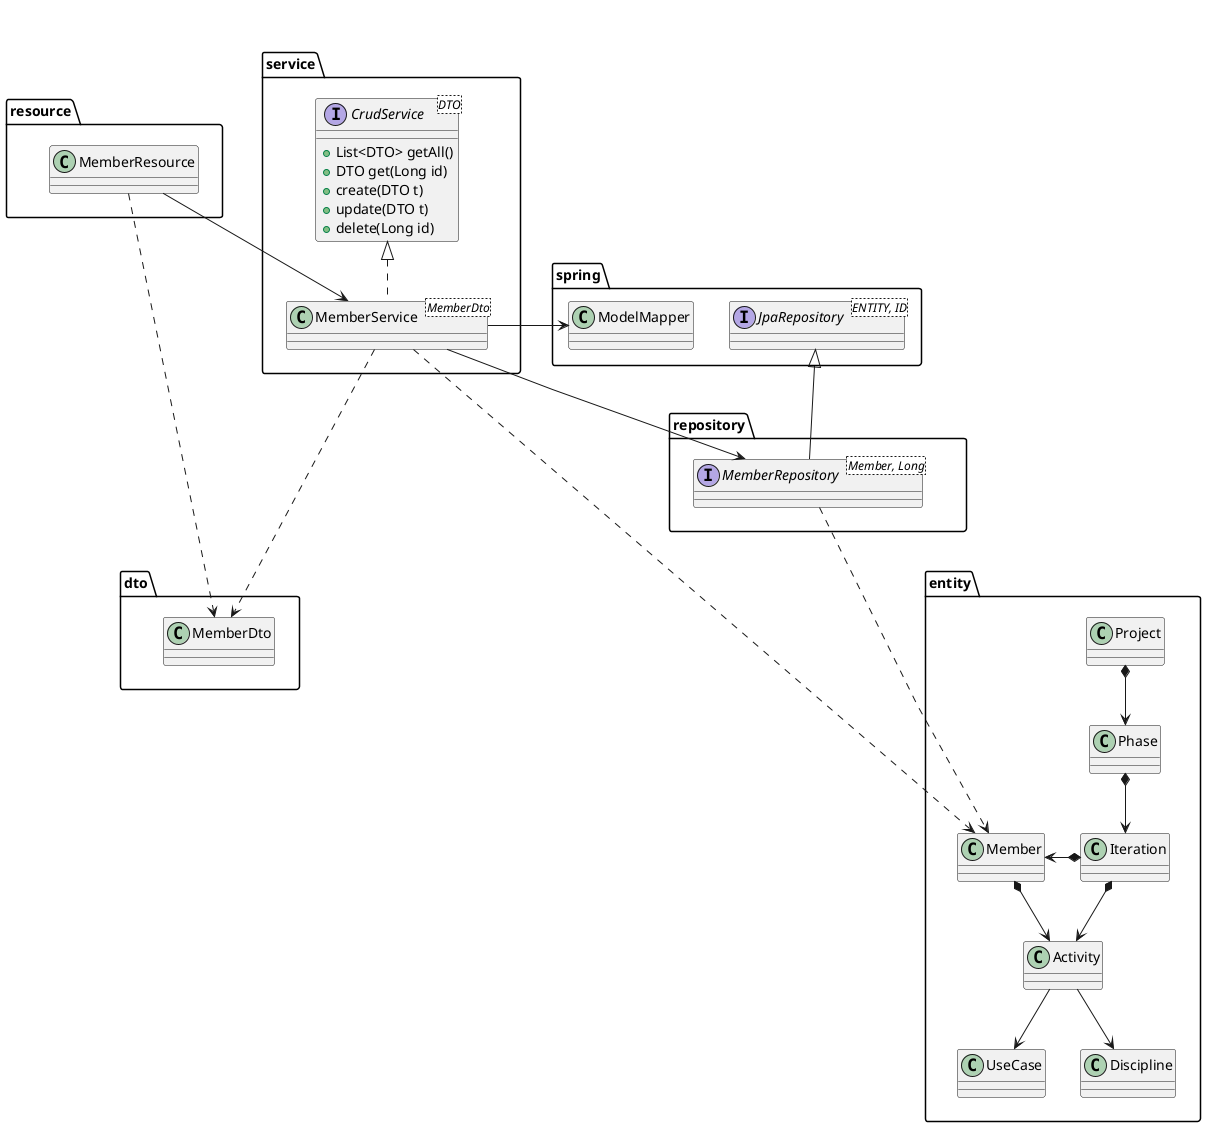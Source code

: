 @startuml
skinparam linetype polyline

resource -[hidden]right-> service
resource .[hidden]down..> dto
service -[hidden]right-> repository
service .[hidden]down...> dto
service .[hidden]down..> entity
repository -[hidden]down-> entity

namespace spring {
    interface JpaRepository<ENTITY, ID>
    class ModelMapper
}

namespace entity {
    class Member
    class UseCase
    class Iteration
    Class Activity
    class Project
    class Phase
    class Discipline

    Iteration *-> Member
    Iteration *-> Activity

    Member *--> Activity
    Activity --> Discipline
    Activity --> UseCase
    Phase *--> Iteration
    Project *--> Phase
}

namespace dto {
    class MemberDto
}

namespace repository {
    interface MemberRepository<Member, Long> extends spring.JpaRepository

    MemberRepository ..> entity.Member
}

namespace service {
    interface CrudService<DTO> {
        + List<DTO> getAll()
        + DTO get(Long id)
        + create(DTO t)
        + update(DTO t)
        + delete(Long id)
    }

    class MemberService<MemberDto> implements CrudService

    MemberService -> repository.MemberRepository
    MemberService ..> dto.MemberDto
    MemberService ..> entity.Member
    MemberService -> spring.ModelMapper
}

namespace resource {
    class MemberResource

    MemberResource -> service.MemberService
    MemberResource ..> dto.MemberDto
}

@enduml
